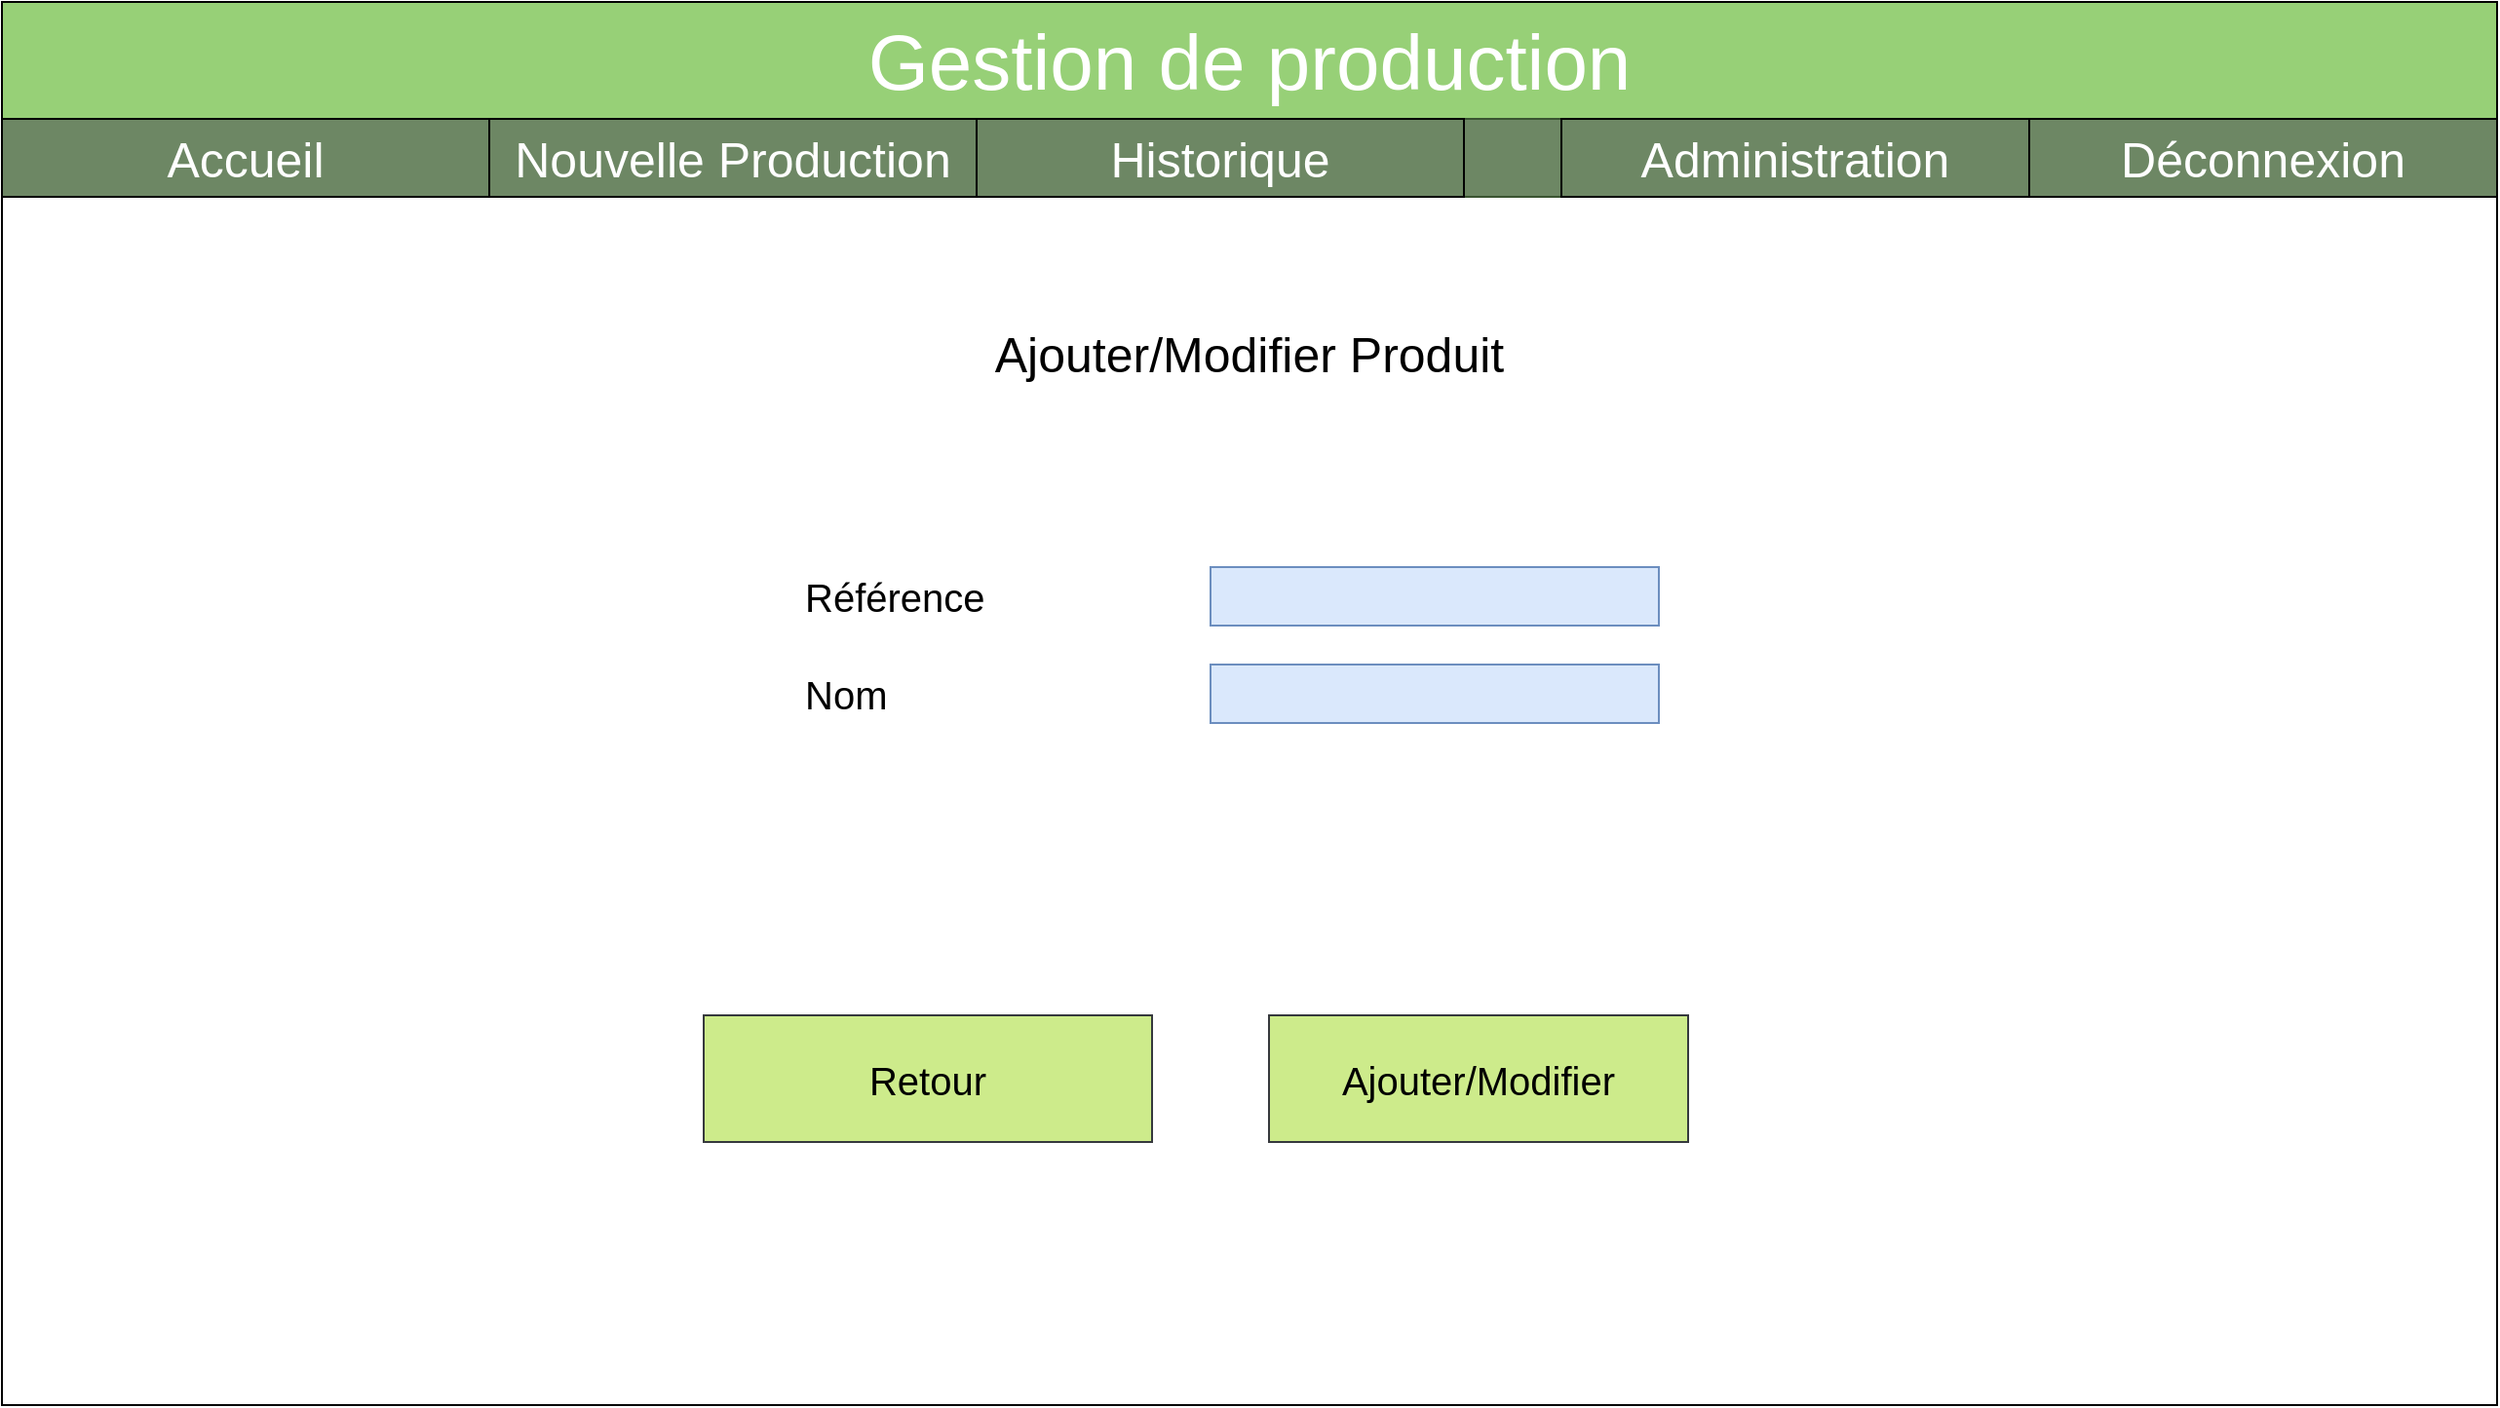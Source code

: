 <mxfile version="12.7.9" type="device"><diagram id="nJcAkj-IkeghnxrmYiz6" name="Page-1"><mxGraphModel dx="1422" dy="745" grid="1" gridSize="10" guides="1" tooltips="1" connect="1" arrows="1" fold="1" page="1" pageScale="1" pageWidth="827" pageHeight="1169" math="0" shadow="0"><root><mxCell id="0"/><mxCell id="1" parent="0"/><mxCell id="vjvT3LGfOGAQxGTVw8E4-1" value="" style="rounded=0;whiteSpace=wrap;html=1;" vertex="1" parent="1"><mxGeometry x="190" y="310" width="1280" height="720" as="geometry"/></mxCell><mxCell id="vjvT3LGfOGAQxGTVw8E4-2" value="" style="group;fillColor=#D5E8D4;" vertex="1" connectable="0" parent="1"><mxGeometry x="190" y="310" width="1280" height="100" as="geometry"/></mxCell><mxCell id="vjvT3LGfOGAQxGTVw8E4-3" value="" style="rounded=0;whiteSpace=wrap;html=1;shadow=0;glass=0;comic=0;fontSize=40;align=center;fillColor=#97D077;strokeColor=#000000;" vertex="1" parent="vjvT3LGfOGAQxGTVw8E4-2"><mxGeometry width="1280" height="60" as="geometry"/></mxCell><mxCell id="vjvT3LGfOGAQxGTVw8E4-4" value="Gestion de production" style="text;html=1;align=center;verticalAlign=middle;whiteSpace=wrap;rounded=0;shadow=0;glass=0;comic=0;fontSize=40;labelBackgroundColor=none;labelBorderColor=none;fontStyle=0;fontColor=#FFFFFF;" vertex="1" parent="vjvT3LGfOGAQxGTVw8E4-2"><mxGeometry x="400" y="10" width="480" height="40" as="geometry"/></mxCell><mxCell id="vjvT3LGfOGAQxGTVw8E4-5" value="" style="rounded=0;whiteSpace=wrap;html=1;shadow=0;glass=0;comic=0;fontSize=40;align=center;fillColor=#6d8764;strokeColor=#3A5431;fontColor=#ffffff;" vertex="1" parent="vjvT3LGfOGAQxGTVw8E4-2"><mxGeometry y="60" width="1280" height="40" as="geometry"/></mxCell><mxCell id="vjvT3LGfOGAQxGTVw8E4-6" value="Nouvelle Production" style="text;html=1;strokeColor=#000000;fillColor=none;align=center;verticalAlign=middle;whiteSpace=wrap;rounded=0;fontSize=25;fontColor=#FFFFFF;" vertex="1" parent="vjvT3LGfOGAQxGTVw8E4-2"><mxGeometry x="250" y="60" width="250" height="40" as="geometry"/></mxCell><mxCell id="vjvT3LGfOGAQxGTVw8E4-7" value="Historique&lt;span style=&quot;color: rgba(0 , 0 , 0 , 0) ; font-family: monospace ; font-size: 0px ; white-space: nowrap&quot;&gt;%3CmxGraphModel%3E%3Croot%3E%3CmxCell%20id%3D%220%22%2F%3E%3CmxCell%20id%3D%221%22%20parent%3D%220%22%2F%3E%3CmxCell%20id%3D%222%22%20value%3D%22Nouvelle%20Production%22%20style%3D%22text%3Bhtml%3D1%3BstrokeColor%3Dnone%3BfillColor%3Dnone%3Balign%3Dcenter%3BverticalAlign%3Dmiddle%3BwhiteSpace%3Dwrap%3Brounded%3D0%3BfontSize%3D25%3BfontColor%3D%23FFFFFF%3B%22%20vertex%3D%221%22%20parent%3D%221%22%3E%3CmxGeometry%20x%3D%22200%22%20y%3D%22370%22%20width%3D%22260%22%20height%3D%2240%22%20as%3D%22geometry%22%2F%3E%3C%2FmxCell%3E%3C%2Froot%3E%3C%2FmxGraphModel%3E&lt;/span&gt;" style="text;html=1;strokeColor=#000000;fillColor=none;align=center;verticalAlign=middle;whiteSpace=wrap;rounded=0;fontSize=25;fontColor=#FFFFFF;" vertex="1" parent="vjvT3LGfOGAQxGTVw8E4-2"><mxGeometry x="500" y="60" width="250" height="40" as="geometry"/></mxCell><mxCell id="vjvT3LGfOGAQxGTVw8E4-8" value="Administration" style="text;html=1;strokeColor=#000000;fillColor=none;align=center;verticalAlign=middle;whiteSpace=wrap;rounded=0;fontSize=25;fontColor=#FFFFFF;" vertex="1" parent="vjvT3LGfOGAQxGTVw8E4-2"><mxGeometry x="800" y="60" width="240" height="40" as="geometry"/></mxCell><mxCell id="vjvT3LGfOGAQxGTVw8E4-9" value="Déconnexion" style="text;html=1;strokeColor=#000000;fillColor=none;align=center;verticalAlign=middle;whiteSpace=wrap;rounded=0;fontSize=25;fontColor=#FFFFFF;" vertex="1" parent="vjvT3LGfOGAQxGTVw8E4-2"><mxGeometry x="1040" y="60" width="240" height="40" as="geometry"/></mxCell><mxCell id="vjvT3LGfOGAQxGTVw8E4-10" value="Accueil" style="text;html=1;strokeColor=#000000;fillColor=none;align=center;verticalAlign=middle;whiteSpace=wrap;rounded=0;fontSize=25;fontColor=#FFFFFF;" vertex="1" parent="vjvT3LGfOGAQxGTVw8E4-2"><mxGeometry y="60" width="250" height="40" as="geometry"/></mxCell><mxCell id="vjvT3LGfOGAQxGTVw8E4-11" value="&lt;font style=&quot;font-size: 25px&quot;&gt;Ajouter/Modifier Produit&lt;/font&gt;" style="text;html=1;strokeColor=none;fillColor=none;align=center;verticalAlign=middle;whiteSpace=wrap;rounded=0;fontSize=40;" vertex="1" parent="1"><mxGeometry x="590" y="460" width="480" height="50" as="geometry"/></mxCell><mxCell id="vjvT3LGfOGAQxGTVw8E4-16" value="Ajouter/Modifier" style="rounded=0;whiteSpace=wrap;html=1;shadow=0;glass=0;comic=0;fontSize=20;align=center;fillColor=#cdeb8b;strokeColor=#36393d;" vertex="1" parent="1"><mxGeometry x="840" y="830" width="215" height="65" as="geometry"/></mxCell><mxCell id="vjvT3LGfOGAQxGTVw8E4-21" value="Retour" style="rounded=0;whiteSpace=wrap;html=1;shadow=0;glass=0;comic=0;fontSize=20;align=center;fillColor=#cdeb8b;strokeColor=#36393d;" vertex="1" parent="1"><mxGeometry x="550" y="830" width="230" height="65" as="geometry"/></mxCell><mxCell id="vjvT3LGfOGAQxGTVw8E4-23" value="" style="rounded=0;whiteSpace=wrap;html=1;fontSize=40;fillColor=#dae8fc;strokeColor=#6c8ebf;" vertex="1" parent="1"><mxGeometry x="810" y="600" width="230" height="30" as="geometry"/></mxCell><mxCell id="vjvT3LGfOGAQxGTVw8E4-25" value="&lt;font style=&quot;font-size: 20px&quot;&gt;Référence&lt;/font&gt;" style="text;html=1;strokeColor=none;fillColor=none;align=left;verticalAlign=middle;whiteSpace=wrap;rounded=0;fontSize=20;" vertex="1" parent="1"><mxGeometry x="600" y="600" width="190" height="30" as="geometry"/></mxCell><mxCell id="vjvT3LGfOGAQxGTVw8E4-26" value="" style="rounded=0;whiteSpace=wrap;html=1;fontSize=40;fillColor=#dae8fc;strokeColor=#6c8ebf;" vertex="1" parent="1"><mxGeometry x="810" y="650" width="230" height="30" as="geometry"/></mxCell><mxCell id="vjvT3LGfOGAQxGTVw8E4-27" value="&lt;font style=&quot;font-size: 20px&quot;&gt;Nom&lt;/font&gt;" style="text;html=1;strokeColor=none;fillColor=none;align=left;verticalAlign=middle;whiteSpace=wrap;rounded=0;fontSize=20;" vertex="1" parent="1"><mxGeometry x="600" y="650" width="190" height="30" as="geometry"/></mxCell></root></mxGraphModel></diagram></mxfile>